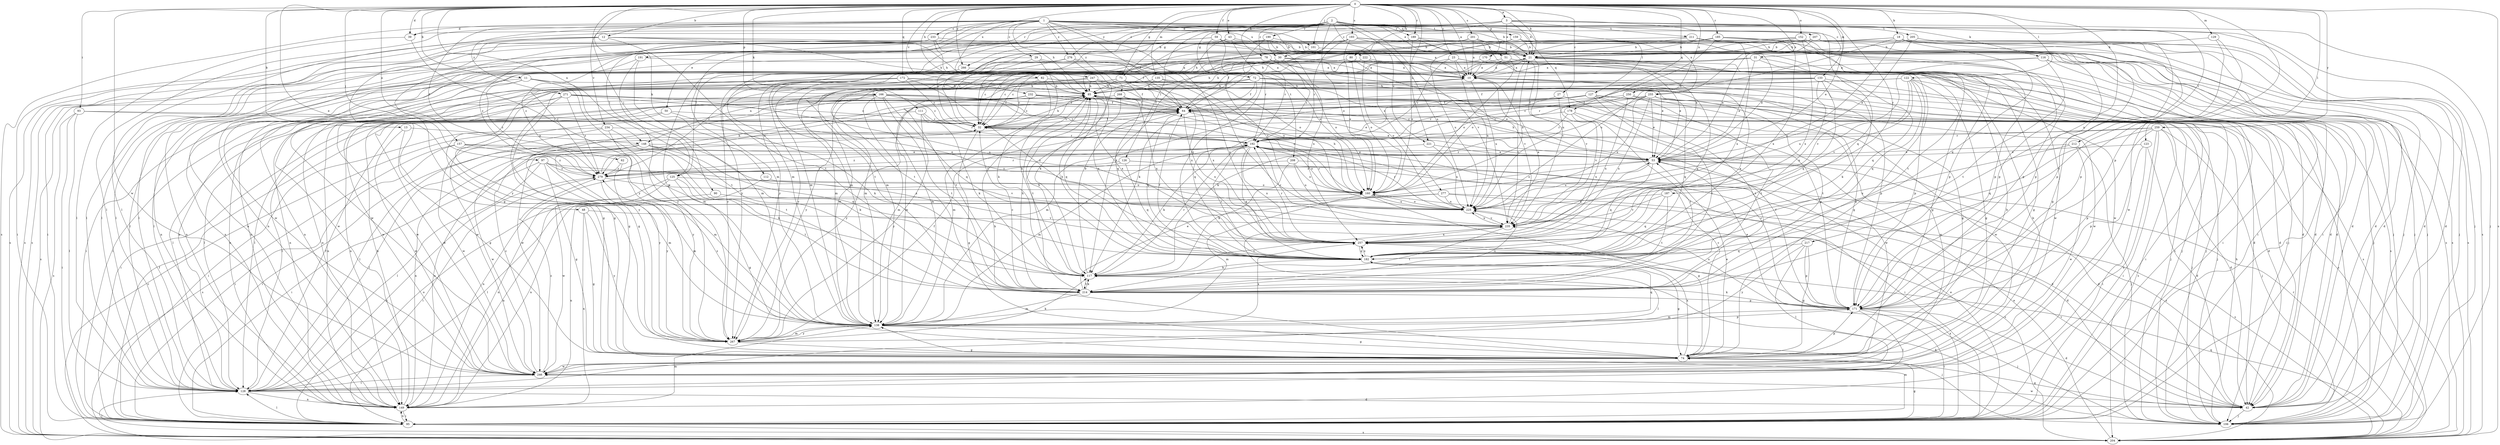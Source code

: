 strict digraph  {
0;
1;
2;
3;
10;
11;
12;
13;
18;
21;
23;
27;
29;
30;
31;
32;
39;
42;
43;
48;
50;
51;
53;
59;
62;
64;
71;
72;
74;
78;
80;
82;
85;
90;
93;
95;
97;
101;
106;
111;
112;
116;
117;
122;
123;
125;
126;
127;
128;
129;
133;
135;
138;
148;
149;
152;
157;
159;
160;
166;
170;
171;
172;
178;
182;
185;
187;
189;
190;
191;
192;
193;
201;
204;
205;
207;
208;
211;
212;
214;
217;
221;
222;
225;
232;
233;
234;
235;
246;
247;
250;
255;
257;
259;
266;
267;
268;
271;
276;
277;
279;
0 -> 3  [label=a];
0 -> 10  [label=a];
0 -> 11  [label=b];
0 -> 12  [label=b];
0 -> 13  [label=b];
0 -> 18  [label=b];
0 -> 21  [label=b];
0 -> 23  [label=c];
0 -> 27  [label=c];
0 -> 39  [label=d];
0 -> 43  [label=e];
0 -> 48  [label=e];
0 -> 59  [label=f];
0 -> 71  [label=g];
0 -> 78  [label=h];
0 -> 80  [label=h];
0 -> 82  [label=h];
0 -> 90  [label=i];
0 -> 93  [label=i];
0 -> 97  [label=j];
0 -> 101  [label=j];
0 -> 111  [label=k];
0 -> 112  [label=k];
0 -> 122  [label=l];
0 -> 123  [label=l];
0 -> 129  [label=m];
0 -> 133  [label=m];
0 -> 135  [label=m];
0 -> 148  [label=n];
0 -> 152  [label=o];
0 -> 157  [label=o];
0 -> 166  [label=p];
0 -> 170  [label=p];
0 -> 171  [label=p];
0 -> 172  [label=q];
0 -> 178  [label=q];
0 -> 185  [label=r];
0 -> 187  [label=r];
0 -> 189  [label=r];
0 -> 193  [label=s];
0 -> 201  [label=s];
0 -> 204  [label=s];
0 -> 217  [label=u];
0 -> 221  [label=u];
0 -> 232  [label=v];
0 -> 246  [label=w];
0 -> 247  [label=x];
0 -> 250  [label=x];
0 -> 255  [label=x];
0 -> 259  [label=y];
0 -> 266  [label=y];
1 -> 21  [label=b];
1 -> 29  [label=c];
1 -> 39  [label=d];
1 -> 50  [label=e];
1 -> 62  [label=f];
1 -> 64  [label=f];
1 -> 85  [label=h];
1 -> 101  [label=j];
1 -> 106  [label=j];
1 -> 125  [label=l];
1 -> 138  [label=m];
1 -> 178  [label=q];
1 -> 204  [label=s];
1 -> 205  [label=t];
1 -> 207  [label=t];
1 -> 208  [label=t];
1 -> 221  [label=u];
1 -> 222  [label=u];
1 -> 233  [label=v];
1 -> 234  [label=v];
1 -> 268  [label=z];
1 -> 271  [label=z];
1 -> 276  [label=z];
2 -> 30  [label=c];
2 -> 51  [label=e];
2 -> 71  [label=g];
2 -> 116  [label=k];
2 -> 125  [label=l];
2 -> 126  [label=l];
2 -> 127  [label=l];
2 -> 128  [label=l];
2 -> 159  [label=o];
2 -> 160  [label=o];
2 -> 182  [label=q];
2 -> 189  [label=r];
2 -> 190  [label=r];
2 -> 191  [label=r];
2 -> 204  [label=s];
2 -> 225  [label=u];
2 -> 235  [label=v];
2 -> 255  [label=x];
2 -> 266  [label=y];
2 -> 267  [label=y];
2 -> 276  [label=z];
2 -> 277  [label=z];
3 -> 21  [label=b];
3 -> 30  [label=c];
3 -> 31  [label=c];
3 -> 39  [label=d];
3 -> 51  [label=e];
3 -> 53  [label=e];
3 -> 72  [label=g];
3 -> 106  [label=j];
3 -> 128  [label=l];
3 -> 138  [label=m];
3 -> 211  [label=t];
3 -> 212  [label=t];
10 -> 85  [label=h];
10 -> 148  [label=n];
10 -> 171  [label=p];
10 -> 182  [label=q];
10 -> 225  [label=u];
10 -> 235  [label=v];
11 -> 85  [label=h];
11 -> 95  [label=i];
11 -> 138  [label=m];
11 -> 204  [label=s];
11 -> 214  [label=t];
11 -> 279  [label=z];
12 -> 21  [label=b];
12 -> 64  [label=f];
12 -> 85  [label=h];
12 -> 95  [label=i];
12 -> 128  [label=l];
12 -> 214  [label=t];
12 -> 267  [label=y];
13 -> 74  [label=g];
13 -> 148  [label=n];
13 -> 246  [label=w];
18 -> 21  [label=b];
18 -> 42  [label=d];
18 -> 74  [label=g];
18 -> 138  [label=m];
18 -> 182  [label=q];
18 -> 225  [label=u];
18 -> 235  [label=v];
18 -> 246  [label=w];
21 -> 10  [label=a];
21 -> 42  [label=d];
21 -> 74  [label=g];
21 -> 149  [label=n];
21 -> 160  [label=o];
21 -> 235  [label=v];
23 -> 10  [label=a];
23 -> 42  [label=d];
23 -> 149  [label=n];
23 -> 192  [label=r];
23 -> 225  [label=u];
23 -> 246  [label=w];
27 -> 64  [label=f];
27 -> 214  [label=t];
27 -> 235  [label=v];
29 -> 10  [label=a];
29 -> 117  [label=k];
29 -> 128  [label=l];
29 -> 160  [label=o];
29 -> 267  [label=y];
30 -> 10  [label=a];
30 -> 32  [label=c];
30 -> 42  [label=d];
30 -> 74  [label=g];
30 -> 128  [label=l];
30 -> 138  [label=m];
30 -> 149  [label=n];
30 -> 182  [label=q];
30 -> 192  [label=r];
31 -> 10  [label=a];
31 -> 53  [label=e];
31 -> 74  [label=g];
31 -> 138  [label=m];
31 -> 246  [label=w];
31 -> 279  [label=z];
32 -> 64  [label=f];
32 -> 74  [label=g];
32 -> 85  [label=h];
32 -> 192  [label=r];
39 -> 128  [label=l];
39 -> 267  [label=y];
42 -> 74  [label=g];
42 -> 106  [label=j];
42 -> 235  [label=v];
42 -> 246  [label=w];
43 -> 21  [label=b];
43 -> 32  [label=c];
43 -> 85  [label=h];
43 -> 106  [label=j];
43 -> 192  [label=r];
48 -> 74  [label=g];
48 -> 149  [label=n];
48 -> 235  [label=v];
48 -> 267  [label=y];
50 -> 32  [label=c];
50 -> 95  [label=i];
50 -> 117  [label=k];
50 -> 246  [label=w];
51 -> 10  [label=a];
51 -> 85  [label=h];
51 -> 95  [label=i];
51 -> 160  [label=o];
51 -> 204  [label=s];
53 -> 85  [label=h];
53 -> 160  [label=o];
53 -> 182  [label=q];
53 -> 192  [label=r];
53 -> 204  [label=s];
53 -> 225  [label=u];
53 -> 279  [label=z];
59 -> 21  [label=b];
59 -> 53  [label=e];
59 -> 128  [label=l];
59 -> 160  [label=o];
59 -> 171  [label=p];
59 -> 192  [label=r];
59 -> 204  [label=s];
59 -> 279  [label=z];
62 -> 267  [label=y];
62 -> 279  [label=z];
64 -> 32  [label=c];
64 -> 53  [label=e];
64 -> 106  [label=j];
64 -> 182  [label=q];
64 -> 204  [label=s];
64 -> 246  [label=w];
64 -> 257  [label=x];
71 -> 53  [label=e];
71 -> 85  [label=h];
71 -> 95  [label=i];
71 -> 149  [label=n];
71 -> 182  [label=q];
71 -> 257  [label=x];
72 -> 64  [label=f];
72 -> 74  [label=g];
72 -> 85  [label=h];
72 -> 117  [label=k];
72 -> 138  [label=m];
72 -> 204  [label=s];
72 -> 246  [label=w];
74 -> 21  [label=b];
74 -> 32  [label=c];
74 -> 53  [label=e];
74 -> 85  [label=h];
74 -> 171  [label=p];
74 -> 246  [label=w];
74 -> 257  [label=x];
78 -> 10  [label=a];
78 -> 53  [label=e];
78 -> 149  [label=n];
78 -> 160  [label=o];
78 -> 246  [label=w];
80 -> 10  [label=a];
80 -> 64  [label=f];
80 -> 85  [label=h];
80 -> 160  [label=o];
80 -> 235  [label=v];
82 -> 32  [label=c];
82 -> 42  [label=d];
82 -> 74  [label=g];
82 -> 85  [label=h];
82 -> 106  [label=j];
82 -> 117  [label=k];
85 -> 64  [label=f];
85 -> 128  [label=l];
85 -> 138  [label=m];
85 -> 149  [label=n];
85 -> 182  [label=q];
85 -> 257  [label=x];
90 -> 149  [label=n];
90 -> 225  [label=u];
93 -> 32  [label=c];
93 -> 95  [label=i];
93 -> 128  [label=l];
93 -> 204  [label=s];
93 -> 235  [label=v];
95 -> 53  [label=e];
95 -> 64  [label=f];
95 -> 74  [label=g];
95 -> 128  [label=l];
95 -> 138  [label=m];
95 -> 149  [label=n];
95 -> 204  [label=s];
95 -> 257  [label=x];
95 -> 279  [label=z];
97 -> 74  [label=g];
97 -> 95  [label=i];
97 -> 117  [label=k];
97 -> 128  [label=l];
97 -> 138  [label=m];
97 -> 235  [label=v];
97 -> 279  [label=z];
101 -> 42  [label=d];
101 -> 138  [label=m];
106 -> 85  [label=h];
106 -> 117  [label=k];
111 -> 32  [label=c];
111 -> 117  [label=k];
111 -> 128  [label=l];
111 -> 192  [label=r];
111 -> 267  [label=y];
112 -> 149  [label=n];
112 -> 160  [label=o];
116 -> 10  [label=a];
116 -> 95  [label=i];
116 -> 106  [label=j];
116 -> 214  [label=t];
116 -> 235  [label=v];
117 -> 21  [label=b];
117 -> 85  [label=h];
117 -> 192  [label=r];
117 -> 214  [label=t];
117 -> 235  [label=v];
122 -> 74  [label=g];
122 -> 85  [label=h];
122 -> 106  [label=j];
122 -> 171  [label=p];
122 -> 182  [label=q];
122 -> 225  [label=u];
122 -> 235  [label=v];
122 -> 267  [label=y];
123 -> 42  [label=d];
123 -> 53  [label=e];
123 -> 95  [label=i];
123 -> 171  [label=p];
125 -> 74  [label=g];
125 -> 149  [label=n];
125 -> 160  [label=o];
125 -> 214  [label=t];
125 -> 246  [label=w];
126 -> 42  [label=d];
126 -> 95  [label=i];
126 -> 149  [label=n];
126 -> 182  [label=q];
126 -> 279  [label=z];
127 -> 64  [label=f];
127 -> 95  [label=i];
127 -> 138  [label=m];
127 -> 171  [label=p];
127 -> 182  [label=q];
127 -> 192  [label=r];
127 -> 204  [label=s];
127 -> 214  [label=t];
127 -> 246  [label=w];
127 -> 279  [label=z];
128 -> 10  [label=a];
128 -> 42  [label=d];
128 -> 64  [label=f];
128 -> 149  [label=n];
128 -> 160  [label=o];
129 -> 21  [label=b];
129 -> 171  [label=p];
129 -> 214  [label=t];
133 -> 64  [label=f];
133 -> 85  [label=h];
133 -> 95  [label=i];
133 -> 117  [label=k];
133 -> 182  [label=q];
133 -> 192  [label=r];
133 -> 257  [label=x];
135 -> 42  [label=d];
135 -> 85  [label=h];
135 -> 106  [label=j];
135 -> 138  [label=m];
135 -> 149  [label=n];
135 -> 225  [label=u];
138 -> 74  [label=g];
138 -> 106  [label=j];
138 -> 171  [label=p];
138 -> 182  [label=q];
138 -> 257  [label=x];
138 -> 267  [label=y];
138 -> 279  [label=z];
148 -> 53  [label=e];
148 -> 95  [label=i];
148 -> 117  [label=k];
148 -> 128  [label=l];
148 -> 182  [label=q];
148 -> 246  [label=w];
148 -> 257  [label=x];
148 -> 267  [label=y];
149 -> 85  [label=h];
149 -> 95  [label=i];
149 -> 138  [label=m];
152 -> 21  [label=b];
152 -> 85  [label=h];
152 -> 171  [label=p];
152 -> 214  [label=t];
152 -> 257  [label=x];
152 -> 267  [label=y];
157 -> 53  [label=e];
157 -> 95  [label=i];
157 -> 138  [label=m];
157 -> 204  [label=s];
157 -> 279  [label=z];
159 -> 21  [label=b];
159 -> 32  [label=c];
159 -> 95  [label=i];
159 -> 106  [label=j];
159 -> 225  [label=u];
160 -> 21  [label=b];
160 -> 74  [label=g];
160 -> 85  [label=h];
160 -> 138  [label=m];
160 -> 192  [label=r];
160 -> 204  [label=s];
160 -> 225  [label=u];
166 -> 32  [label=c];
166 -> 64  [label=f];
166 -> 74  [label=g];
166 -> 128  [label=l];
166 -> 138  [label=m];
166 -> 160  [label=o];
166 -> 182  [label=q];
166 -> 192  [label=r];
166 -> 214  [label=t];
166 -> 246  [label=w];
170 -> 10  [label=a];
170 -> 32  [label=c];
170 -> 53  [label=e];
171 -> 32  [label=c];
171 -> 42  [label=d];
171 -> 53  [label=e];
171 -> 64  [label=f];
171 -> 95  [label=i];
171 -> 106  [label=j];
171 -> 117  [label=k];
171 -> 128  [label=l];
171 -> 138  [label=m];
171 -> 225  [label=u];
172 -> 32  [label=c];
172 -> 64  [label=f];
172 -> 74  [label=g];
172 -> 85  [label=h];
172 -> 246  [label=w];
172 -> 257  [label=x];
172 -> 267  [label=y];
178 -> 32  [label=c];
178 -> 192  [label=r];
178 -> 214  [label=t];
178 -> 246  [label=w];
178 -> 257  [label=x];
182 -> 10  [label=a];
182 -> 64  [label=f];
182 -> 74  [label=g];
182 -> 85  [label=h];
182 -> 117  [label=k];
182 -> 192  [label=r];
182 -> 257  [label=x];
185 -> 21  [label=b];
185 -> 32  [label=c];
185 -> 171  [label=p];
185 -> 204  [label=s];
185 -> 225  [label=u];
185 -> 257  [label=x];
187 -> 182  [label=q];
187 -> 214  [label=t];
187 -> 225  [label=u];
187 -> 235  [label=v];
189 -> 21  [label=b];
189 -> 106  [label=j];
189 -> 117  [label=k];
189 -> 149  [label=n];
189 -> 160  [label=o];
189 -> 235  [label=v];
190 -> 10  [label=a];
190 -> 21  [label=b];
190 -> 32  [label=c];
190 -> 182  [label=q];
190 -> 257  [label=x];
191 -> 10  [label=a];
191 -> 138  [label=m];
191 -> 149  [label=n];
191 -> 267  [label=y];
192 -> 53  [label=e];
192 -> 117  [label=k];
192 -> 138  [label=m];
192 -> 149  [label=n];
192 -> 160  [label=o];
192 -> 182  [label=q];
192 -> 257  [label=x];
192 -> 279  [label=z];
193 -> 21  [label=b];
193 -> 32  [label=c];
193 -> 42  [label=d];
193 -> 53  [label=e];
193 -> 128  [label=l];
193 -> 160  [label=o];
193 -> 192  [label=r];
193 -> 204  [label=s];
193 -> 279  [label=z];
201 -> 10  [label=a];
201 -> 21  [label=b];
201 -> 64  [label=f];
201 -> 149  [label=n];
201 -> 171  [label=p];
201 -> 204  [label=s];
201 -> 267  [label=y];
204 -> 32  [label=c];
204 -> 53  [label=e];
204 -> 128  [label=l];
204 -> 182  [label=q];
204 -> 192  [label=r];
205 -> 21  [label=b];
205 -> 53  [label=e];
205 -> 106  [label=j];
205 -> 171  [label=p];
207 -> 21  [label=b];
207 -> 42  [label=d];
207 -> 53  [label=e];
207 -> 95  [label=i];
207 -> 106  [label=j];
207 -> 171  [label=p];
207 -> 204  [label=s];
208 -> 42  [label=d];
208 -> 117  [label=k];
208 -> 160  [label=o];
208 -> 225  [label=u];
208 -> 279  [label=z];
211 -> 21  [label=b];
211 -> 42  [label=d];
211 -> 95  [label=i];
211 -> 138  [label=m];
211 -> 257  [label=x];
212 -> 53  [label=e];
212 -> 106  [label=j];
212 -> 246  [label=w];
212 -> 257  [label=x];
214 -> 32  [label=c];
214 -> 53  [label=e];
214 -> 85  [label=h];
214 -> 117  [label=k];
214 -> 138  [label=m];
214 -> 171  [label=p];
214 -> 225  [label=u];
217 -> 74  [label=g];
217 -> 128  [label=l];
217 -> 171  [label=p];
217 -> 182  [label=q];
217 -> 267  [label=y];
221 -> 53  [label=e];
221 -> 149  [label=n];
221 -> 225  [label=u];
222 -> 10  [label=a];
222 -> 32  [label=c];
222 -> 42  [label=d];
222 -> 106  [label=j];
222 -> 214  [label=t];
222 -> 225  [label=u];
225 -> 160  [label=o];
225 -> 192  [label=r];
225 -> 235  [label=v];
232 -> 32  [label=c];
232 -> 42  [label=d];
232 -> 53  [label=e];
232 -> 64  [label=f];
232 -> 106  [label=j];
232 -> 128  [label=l];
232 -> 138  [label=m];
232 -> 246  [label=w];
233 -> 21  [label=b];
233 -> 74  [label=g];
233 -> 85  [label=h];
233 -> 128  [label=l];
233 -> 204  [label=s];
233 -> 235  [label=v];
234 -> 95  [label=i];
234 -> 192  [label=r];
234 -> 214  [label=t];
234 -> 246  [label=w];
234 -> 267  [label=y];
235 -> 10  [label=a];
235 -> 128  [label=l];
235 -> 192  [label=r];
235 -> 214  [label=t];
235 -> 225  [label=u];
235 -> 257  [label=x];
246 -> 21  [label=b];
246 -> 32  [label=c];
246 -> 128  [label=l];
246 -> 279  [label=z];
247 -> 85  [label=h];
247 -> 149  [label=n];
247 -> 160  [label=o];
247 -> 182  [label=q];
247 -> 214  [label=t];
247 -> 257  [label=x];
250 -> 64  [label=f];
250 -> 192  [label=r];
250 -> 214  [label=t];
250 -> 246  [label=w];
250 -> 257  [label=x];
255 -> 32  [label=c];
255 -> 53  [label=e];
255 -> 64  [label=f];
255 -> 117  [label=k];
255 -> 171  [label=p];
255 -> 182  [label=q];
255 -> 214  [label=t];
255 -> 225  [label=u];
255 -> 257  [label=x];
257 -> 182  [label=q];
257 -> 192  [label=r];
259 -> 42  [label=d];
259 -> 95  [label=i];
259 -> 106  [label=j];
259 -> 128  [label=l];
259 -> 149  [label=n];
259 -> 171  [label=p];
259 -> 182  [label=q];
259 -> 192  [label=r];
266 -> 225  [label=u];
266 -> 279  [label=z];
267 -> 64  [label=f];
267 -> 74  [label=g];
267 -> 117  [label=k];
267 -> 138  [label=m];
268 -> 64  [label=f];
268 -> 214  [label=t];
268 -> 257  [label=x];
268 -> 267  [label=y];
271 -> 32  [label=c];
271 -> 64  [label=f];
271 -> 74  [label=g];
271 -> 106  [label=j];
271 -> 149  [label=n];
271 -> 225  [label=u];
271 -> 246  [label=w];
271 -> 279  [label=z];
276 -> 10  [label=a];
276 -> 117  [label=k];
276 -> 214  [label=t];
276 -> 246  [label=w];
276 -> 257  [label=x];
276 -> 267  [label=y];
277 -> 42  [label=d];
277 -> 128  [label=l];
277 -> 149  [label=n];
277 -> 204  [label=s];
277 -> 225  [label=u];
279 -> 85  [label=h];
279 -> 95  [label=i];
279 -> 138  [label=m];
279 -> 160  [label=o];
279 -> 192  [label=r];
}
